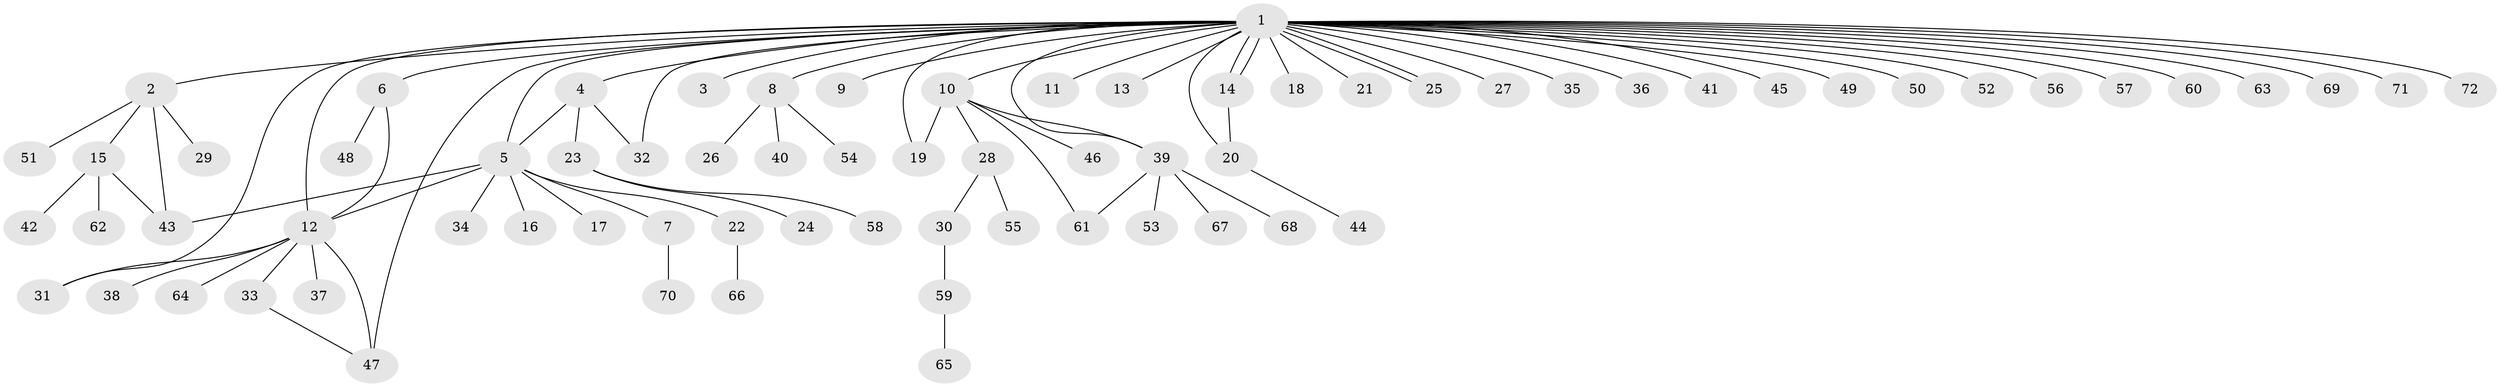 // coarse degree distribution, {2: 0.03571428571428571, 1: 0.8571428571428571, 5: 0.07142857142857142, 18: 0.03571428571428571}
// Generated by graph-tools (version 1.1) at 2025/51/03/04/25 21:51:01]
// undirected, 72 vertices, 86 edges
graph export_dot {
graph [start="1"]
  node [color=gray90,style=filled];
  1;
  2;
  3;
  4;
  5;
  6;
  7;
  8;
  9;
  10;
  11;
  12;
  13;
  14;
  15;
  16;
  17;
  18;
  19;
  20;
  21;
  22;
  23;
  24;
  25;
  26;
  27;
  28;
  29;
  30;
  31;
  32;
  33;
  34;
  35;
  36;
  37;
  38;
  39;
  40;
  41;
  42;
  43;
  44;
  45;
  46;
  47;
  48;
  49;
  50;
  51;
  52;
  53;
  54;
  55;
  56;
  57;
  58;
  59;
  60;
  61;
  62;
  63;
  64;
  65;
  66;
  67;
  68;
  69;
  70;
  71;
  72;
  1 -- 2;
  1 -- 3;
  1 -- 4;
  1 -- 5;
  1 -- 6;
  1 -- 8;
  1 -- 9;
  1 -- 10;
  1 -- 11;
  1 -- 12;
  1 -- 13;
  1 -- 14;
  1 -- 14;
  1 -- 18;
  1 -- 19;
  1 -- 20;
  1 -- 21;
  1 -- 25;
  1 -- 25;
  1 -- 27;
  1 -- 31;
  1 -- 32;
  1 -- 35;
  1 -- 36;
  1 -- 39;
  1 -- 41;
  1 -- 45;
  1 -- 47;
  1 -- 49;
  1 -- 50;
  1 -- 52;
  1 -- 56;
  1 -- 57;
  1 -- 60;
  1 -- 63;
  1 -- 69;
  1 -- 71;
  1 -- 72;
  2 -- 15;
  2 -- 29;
  2 -- 43;
  2 -- 51;
  4 -- 5;
  4 -- 23;
  4 -- 32;
  5 -- 7;
  5 -- 12;
  5 -- 16;
  5 -- 17;
  5 -- 22;
  5 -- 34;
  5 -- 43;
  6 -- 12;
  6 -- 48;
  7 -- 70;
  8 -- 26;
  8 -- 40;
  8 -- 54;
  10 -- 19;
  10 -- 28;
  10 -- 39;
  10 -- 46;
  10 -- 61;
  12 -- 31;
  12 -- 33;
  12 -- 37;
  12 -- 38;
  12 -- 47;
  12 -- 64;
  14 -- 20;
  15 -- 42;
  15 -- 43;
  15 -- 62;
  20 -- 44;
  22 -- 66;
  23 -- 24;
  23 -- 58;
  28 -- 30;
  28 -- 55;
  30 -- 59;
  33 -- 47;
  39 -- 53;
  39 -- 61;
  39 -- 67;
  39 -- 68;
  59 -- 65;
}

